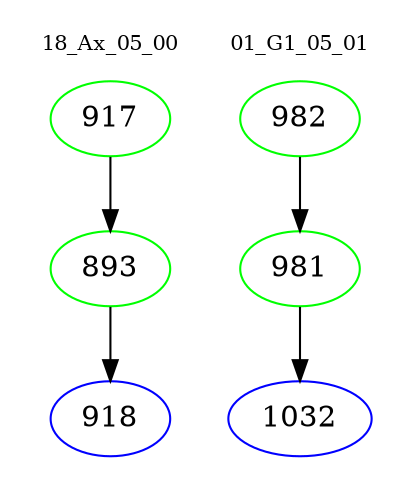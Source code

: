 digraph{
subgraph cluster_0 {
color = white
label = "18_Ax_05_00";
fontsize=10;
T0_917 [label="917", color="green"]
T0_917 -> T0_893 [color="black"]
T0_893 [label="893", color="green"]
T0_893 -> T0_918 [color="black"]
T0_918 [label="918", color="blue"]
}
subgraph cluster_1 {
color = white
label = "01_G1_05_01";
fontsize=10;
T1_982 [label="982", color="green"]
T1_982 -> T1_981 [color="black"]
T1_981 [label="981", color="green"]
T1_981 -> T1_1032 [color="black"]
T1_1032 [label="1032", color="blue"]
}
}
